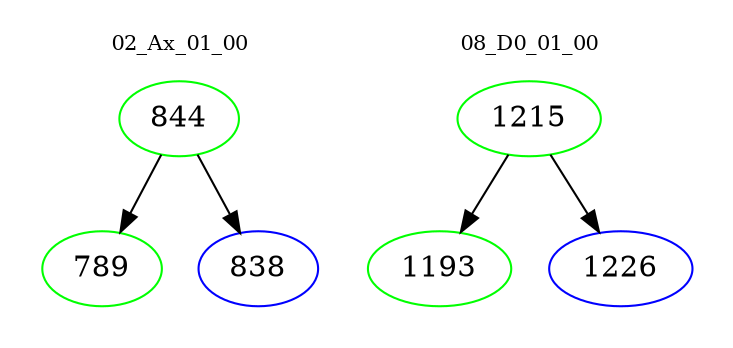 digraph{
subgraph cluster_0 {
color = white
label = "02_Ax_01_00";
fontsize=10;
T0_844 [label="844", color="green"]
T0_844 -> T0_789 [color="black"]
T0_789 [label="789", color="green"]
T0_844 -> T0_838 [color="black"]
T0_838 [label="838", color="blue"]
}
subgraph cluster_1 {
color = white
label = "08_D0_01_00";
fontsize=10;
T1_1215 [label="1215", color="green"]
T1_1215 -> T1_1193 [color="black"]
T1_1193 [label="1193", color="green"]
T1_1215 -> T1_1226 [color="black"]
T1_1226 [label="1226", color="blue"]
}
}

